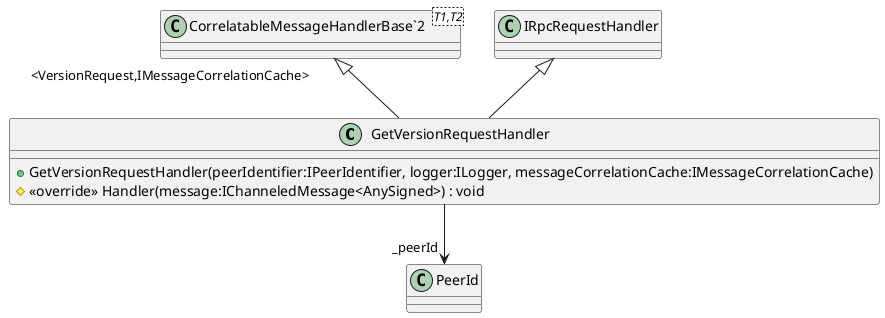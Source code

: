 @startuml
class GetVersionRequestHandler {
    + GetVersionRequestHandler(peerIdentifier:IPeerIdentifier, logger:ILogger, messageCorrelationCache:IMessageCorrelationCache)
    # <<override>> Handler(message:IChanneledMessage<AnySigned>) : void
}
class "CorrelatableMessageHandlerBase`2"<T1,T2> {
}
"CorrelatableMessageHandlerBase`2" "<VersionRequest,IMessageCorrelationCache>" <|-- GetVersionRequestHandler
IRpcRequestHandler <|-- GetVersionRequestHandler
GetVersionRequestHandler --> "_peerId" PeerId
@enduml
